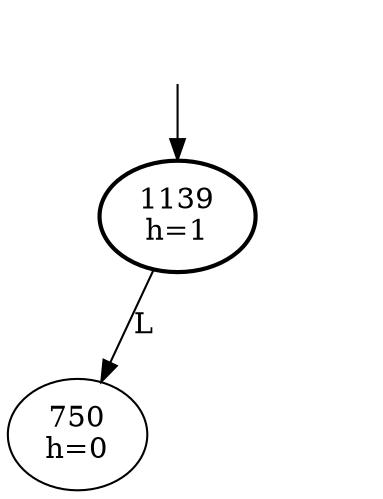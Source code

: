 digraph {
  DUMMY [style=invis];
  DUMMY -> 1139;
  1139 [penwidth=2];

  1139 [label="1139\nh=1"];

  1139 -> 750 [label="L"];
  750 [label="750\nh=0"];



  1139 -> R_1139 [style=invis];
  R_1139 [style=invis];

}
